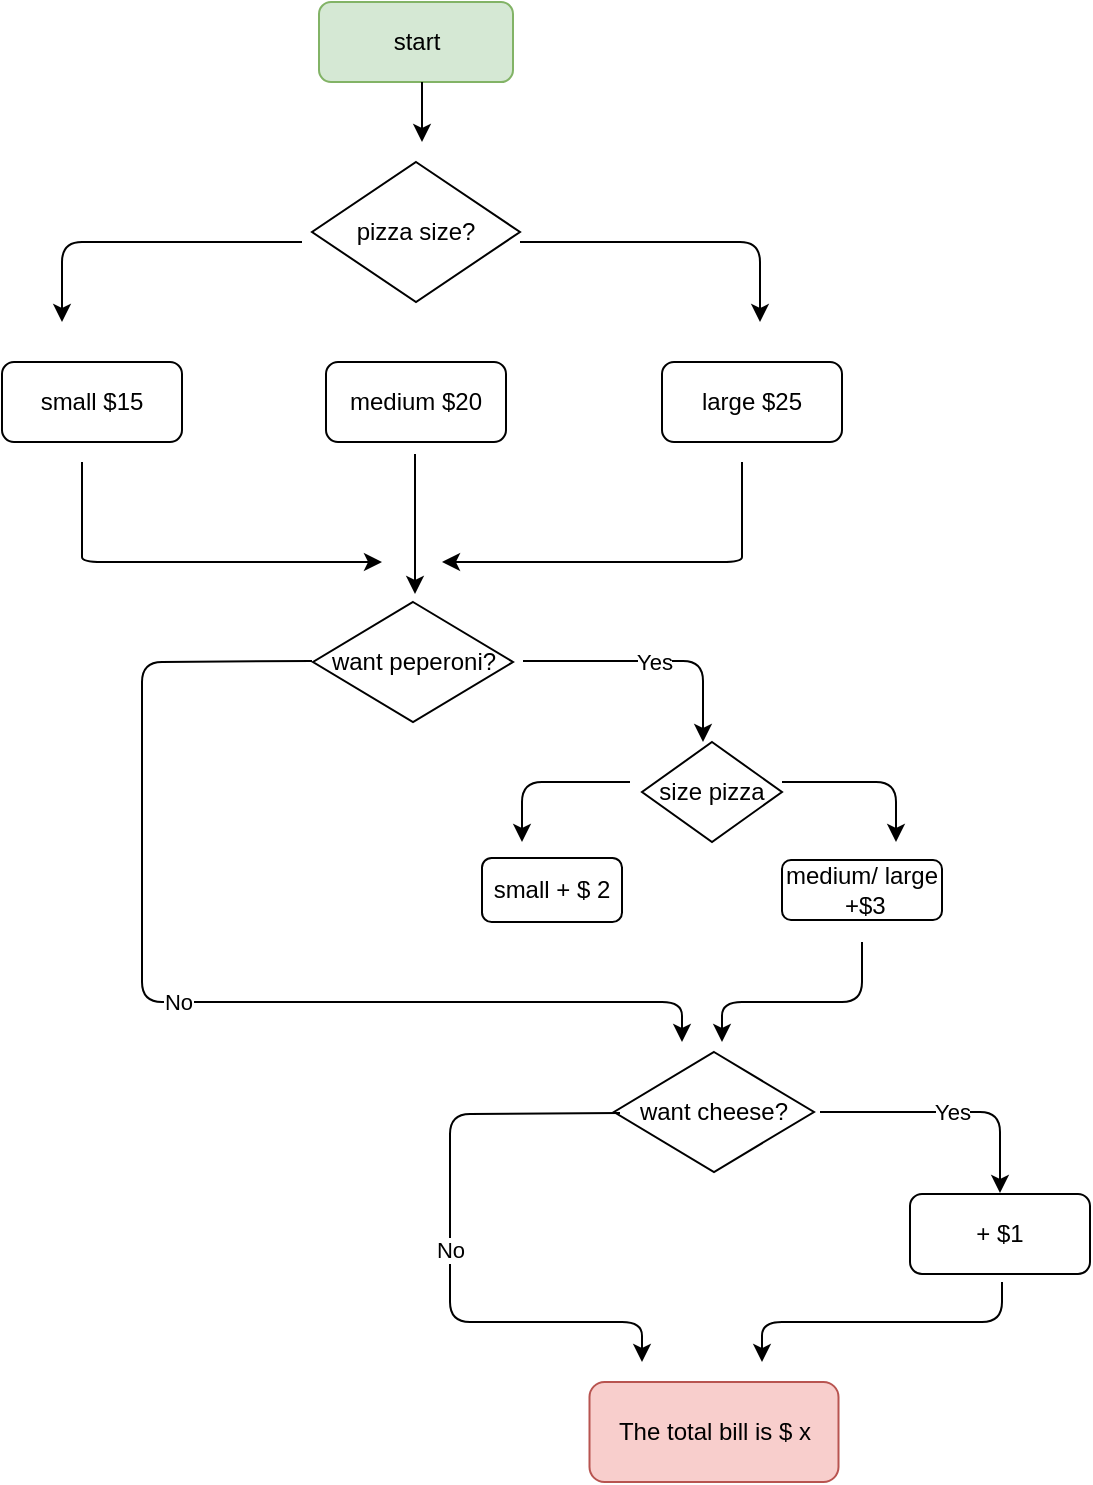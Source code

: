 <mxfile version="14.5.6" type="github">
  <diagram id="8gn3L7DyTsAorE4dcsiM" name="Page-1">
    <mxGraphModel dx="1554" dy="897" grid="1" gridSize="10" guides="1" tooltips="1" connect="1" arrows="1" fold="1" page="1" pageScale="1" pageWidth="827" pageHeight="1169" math="0" shadow="0">
      <root>
        <mxCell id="0" />
        <mxCell id="1" parent="0" />
        <mxCell id="rX1-UMf0qF5o1k1JOuGh-1" value="start" style="rounded=1;whiteSpace=wrap;html=1;fillColor=#d5e8d4;strokeColor=#82b366;" vertex="1" parent="1">
          <mxGeometry x="348.5" y="60" width="97" height="40" as="geometry" />
        </mxCell>
        <mxCell id="rX1-UMf0qF5o1k1JOuGh-2" value="pizza size?" style="rhombus;whiteSpace=wrap;html=1;" vertex="1" parent="1">
          <mxGeometry x="345" y="140" width="104" height="70" as="geometry" />
        </mxCell>
        <mxCell id="rX1-UMf0qF5o1k1JOuGh-3" value="small $15" style="rounded=1;whiteSpace=wrap;html=1;" vertex="1" parent="1">
          <mxGeometry x="190" y="240" width="90" height="40" as="geometry" />
        </mxCell>
        <mxCell id="rX1-UMf0qF5o1k1JOuGh-4" value="large $25" style="rounded=1;whiteSpace=wrap;html=1;" vertex="1" parent="1">
          <mxGeometry x="520" y="240" width="90" height="40" as="geometry" />
        </mxCell>
        <mxCell id="rX1-UMf0qF5o1k1JOuGh-5" value="medium $20" style="rounded=1;whiteSpace=wrap;html=1;" vertex="1" parent="1">
          <mxGeometry x="352" y="240" width="90" height="40" as="geometry" />
        </mxCell>
        <mxCell id="rX1-UMf0qF5o1k1JOuGh-6" value="want peperoni?" style="rhombus;whiteSpace=wrap;html=1;" vertex="1" parent="1">
          <mxGeometry x="345.5" y="360" width="100" height="60" as="geometry" />
        </mxCell>
        <mxCell id="rX1-UMf0qF5o1k1JOuGh-8" value="Yes" style="endArrow=classic;html=1;" edge="1" parent="1">
          <mxGeometry relative="1" as="geometry">
            <mxPoint x="450.5" y="389.5" as="sourcePoint" />
            <mxPoint x="540.5" y="430" as="targetPoint" />
            <Array as="points">
              <mxPoint x="540.5" y="389.5" />
            </Array>
          </mxGeometry>
        </mxCell>
        <mxCell id="rX1-UMf0qF5o1k1JOuGh-9" value="Yes&lt;br&gt;" style="edgeLabel;resizable=0;html=1;align=center;verticalAlign=middle;" connectable="0" vertex="1" parent="rX1-UMf0qF5o1k1JOuGh-8">
          <mxGeometry relative="1" as="geometry" />
        </mxCell>
        <mxCell id="rX1-UMf0qF5o1k1JOuGh-10" value="" style="endArrow=classic;html=1;" edge="1" parent="1">
          <mxGeometry relative="1" as="geometry">
            <mxPoint x="345" y="389.5" as="sourcePoint" />
            <mxPoint x="530" y="580" as="targetPoint" />
            <Array as="points">
              <mxPoint x="260" y="390" />
              <mxPoint x="260" y="560" />
              <mxPoint x="530" y="560" />
            </Array>
          </mxGeometry>
        </mxCell>
        <mxCell id="rX1-UMf0qF5o1k1JOuGh-11" value="No&lt;br&gt;" style="edgeLabel;resizable=0;html=1;align=center;verticalAlign=middle;" connectable="0" vertex="1" parent="rX1-UMf0qF5o1k1JOuGh-10">
          <mxGeometry relative="1" as="geometry" />
        </mxCell>
        <mxCell id="rX1-UMf0qF5o1k1JOuGh-12" value="want cheese?" style="rhombus;whiteSpace=wrap;html=1;" vertex="1" parent="1">
          <mxGeometry x="496" y="585" width="100" height="60" as="geometry" />
        </mxCell>
        <mxCell id="rX1-UMf0qF5o1k1JOuGh-13" value="Yes" style="endArrow=classic;html=1;" edge="1" parent="1">
          <mxGeometry relative="1" as="geometry">
            <mxPoint x="599" y="615" as="sourcePoint" />
            <mxPoint x="689" y="655.5" as="targetPoint" />
            <Array as="points">
              <mxPoint x="689" y="615" />
            </Array>
          </mxGeometry>
        </mxCell>
        <mxCell id="rX1-UMf0qF5o1k1JOuGh-14" value="Yes&lt;br&gt;" style="edgeLabel;resizable=0;html=1;align=center;verticalAlign=middle;" connectable="0" vertex="1" parent="rX1-UMf0qF5o1k1JOuGh-13">
          <mxGeometry relative="1" as="geometry" />
        </mxCell>
        <mxCell id="rX1-UMf0qF5o1k1JOuGh-15" value="" style="endArrow=classic;html=1;" edge="1" parent="1">
          <mxGeometry relative="1" as="geometry">
            <mxPoint x="499" y="615.5" as="sourcePoint" />
            <mxPoint x="510" y="740" as="targetPoint" />
            <Array as="points">
              <mxPoint x="414" y="616" />
              <mxPoint x="414" y="720" />
              <mxPoint x="510" y="720" />
            </Array>
          </mxGeometry>
        </mxCell>
        <mxCell id="rX1-UMf0qF5o1k1JOuGh-16" value="No&lt;br&gt;" style="edgeLabel;resizable=0;html=1;align=center;verticalAlign=middle;" connectable="0" vertex="1" parent="rX1-UMf0qF5o1k1JOuGh-15">
          <mxGeometry relative="1" as="geometry" />
        </mxCell>
        <mxCell id="rX1-UMf0qF5o1k1JOuGh-17" value="small + $ 2" style="rounded=1;whiteSpace=wrap;html=1;" vertex="1" parent="1">
          <mxGeometry x="430" y="488" width="70" height="32" as="geometry" />
        </mxCell>
        <mxCell id="rX1-UMf0qF5o1k1JOuGh-18" value="medium/ large &amp;nbsp;+$3" style="rounded=1;whiteSpace=wrap;html=1;" vertex="1" parent="1">
          <mxGeometry x="580" y="489" width="80" height="30" as="geometry" />
        </mxCell>
        <mxCell id="rX1-UMf0qF5o1k1JOuGh-19" value="+ $1" style="rounded=1;whiteSpace=wrap;html=1;" vertex="1" parent="1">
          <mxGeometry x="644" y="656" width="90" height="40" as="geometry" />
        </mxCell>
        <mxCell id="rX1-UMf0qF5o1k1JOuGh-20" value="The total bill is $ x" style="rounded=1;whiteSpace=wrap;html=1;fillColor=#f8cecc;strokeColor=#b85450;" vertex="1" parent="1">
          <mxGeometry x="483.75" y="750" width="124.5" height="50" as="geometry" />
        </mxCell>
        <mxCell id="rX1-UMf0qF5o1k1JOuGh-21" value="size pizza" style="rhombus;whiteSpace=wrap;html=1;" vertex="1" parent="1">
          <mxGeometry x="510" y="430" width="70" height="50" as="geometry" />
        </mxCell>
        <mxCell id="rX1-UMf0qF5o1k1JOuGh-23" value="" style="endArrow=classic;html=1;" edge="1" parent="1">
          <mxGeometry width="50" height="50" relative="1" as="geometry">
            <mxPoint x="504" y="450" as="sourcePoint" />
            <mxPoint x="450" y="480" as="targetPoint" />
            <Array as="points">
              <mxPoint x="450" y="450" />
            </Array>
          </mxGeometry>
        </mxCell>
        <mxCell id="rX1-UMf0qF5o1k1JOuGh-24" value="" style="endArrow=classic;html=1;" edge="1" parent="1">
          <mxGeometry width="50" height="50" relative="1" as="geometry">
            <mxPoint x="580" y="450" as="sourcePoint" />
            <mxPoint x="637" y="480" as="targetPoint" />
            <Array as="points">
              <mxPoint x="637" y="450" />
            </Array>
          </mxGeometry>
        </mxCell>
        <mxCell id="rX1-UMf0qF5o1k1JOuGh-25" value="" style="endArrow=classic;html=1;" edge="1" parent="1">
          <mxGeometry width="50" height="50" relative="1" as="geometry">
            <mxPoint x="620" y="530" as="sourcePoint" />
            <mxPoint x="550" y="580" as="targetPoint" />
            <Array as="points">
              <mxPoint x="620" y="560" />
              <mxPoint x="550" y="560" />
            </Array>
          </mxGeometry>
        </mxCell>
        <mxCell id="rX1-UMf0qF5o1k1JOuGh-26" value="" style="endArrow=classic;html=1;" edge="1" parent="1">
          <mxGeometry width="50" height="50" relative="1" as="geometry">
            <mxPoint x="690" y="700" as="sourcePoint" />
            <mxPoint x="570" y="740" as="targetPoint" />
            <Array as="points">
              <mxPoint x="690" y="720" />
              <mxPoint x="570" y="720" />
            </Array>
          </mxGeometry>
        </mxCell>
        <mxCell id="rX1-UMf0qF5o1k1JOuGh-27" value="" style="endArrow=classic;html=1;" edge="1" parent="1">
          <mxGeometry width="50" height="50" relative="1" as="geometry">
            <mxPoint x="396.5" y="286" as="sourcePoint" />
            <mxPoint x="396.5" y="356" as="targetPoint" />
            <Array as="points">
              <mxPoint x="396.5" y="326" />
            </Array>
          </mxGeometry>
        </mxCell>
        <mxCell id="rX1-UMf0qF5o1k1JOuGh-28" value="" style="endArrow=classic;html=1;" edge="1" parent="1">
          <mxGeometry width="50" height="50" relative="1" as="geometry">
            <mxPoint x="560" y="290" as="sourcePoint" />
            <mxPoint x="410" y="340" as="targetPoint" />
            <Array as="points">
              <mxPoint x="560" y="330" />
              <mxPoint x="560" y="340" />
            </Array>
          </mxGeometry>
        </mxCell>
        <mxCell id="rX1-UMf0qF5o1k1JOuGh-29" value="" style="endArrow=classic;html=1;" edge="1" parent="1">
          <mxGeometry width="50" height="50" relative="1" as="geometry">
            <mxPoint x="230" y="290" as="sourcePoint" />
            <mxPoint x="380" y="340" as="targetPoint" />
            <Array as="points">
              <mxPoint x="230" y="330" />
              <mxPoint x="230" y="340" />
            </Array>
          </mxGeometry>
        </mxCell>
        <mxCell id="rX1-UMf0qF5o1k1JOuGh-30" value="" style="endArrow=classic;html=1;" edge="1" parent="1">
          <mxGeometry width="50" height="50" relative="1" as="geometry">
            <mxPoint x="340" y="180" as="sourcePoint" />
            <mxPoint x="220" y="220" as="targetPoint" />
            <Array as="points">
              <mxPoint x="220" y="180" />
              <mxPoint x="220" y="200" />
            </Array>
          </mxGeometry>
        </mxCell>
        <mxCell id="rX1-UMf0qF5o1k1JOuGh-31" value="" style="endArrow=classic;html=1;" edge="1" parent="1">
          <mxGeometry width="50" height="50" relative="1" as="geometry">
            <mxPoint x="449" y="180" as="sourcePoint" />
            <mxPoint x="569" y="220" as="targetPoint" />
            <Array as="points">
              <mxPoint x="569" y="180" />
              <mxPoint x="569" y="200" />
            </Array>
          </mxGeometry>
        </mxCell>
        <mxCell id="rX1-UMf0qF5o1k1JOuGh-33" value="" style="endArrow=classic;html=1;" edge="1" parent="1">
          <mxGeometry width="50" height="50" relative="1" as="geometry">
            <mxPoint x="400" y="100" as="sourcePoint" />
            <mxPoint x="400" y="130" as="targetPoint" />
          </mxGeometry>
        </mxCell>
      </root>
    </mxGraphModel>
  </diagram>
</mxfile>
